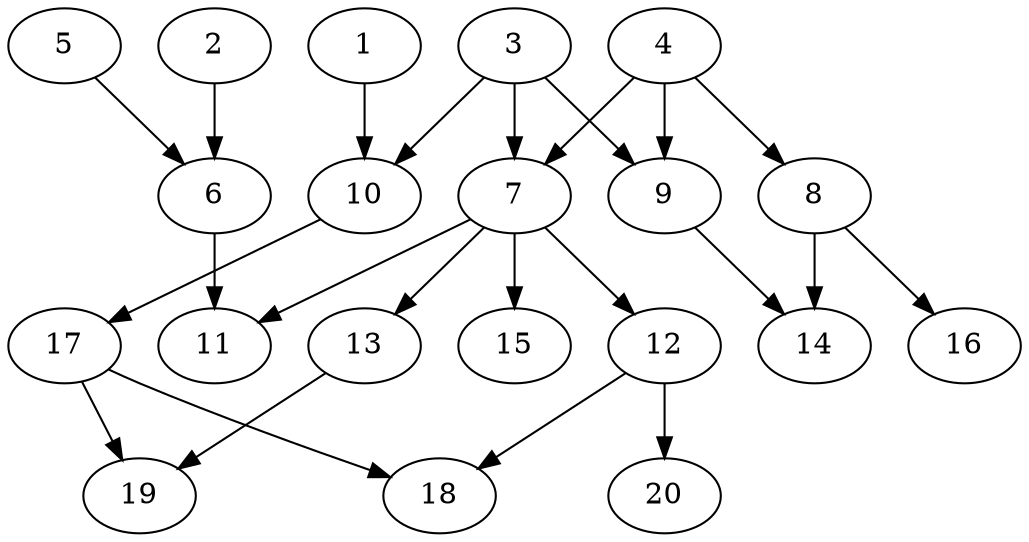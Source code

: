 // DAG automatically generated by daggen at Sat Jul 27 15:38:13 2019
// ./daggen --dot -n 20 --ccr 0.3 --fat 0.6 --regular 0.5 --density 0.4 --mindata 5242880 --maxdata 52428800 
digraph G {
  1 [size="98542933", alpha="0.02", expect_size="29562880"] 
  1 -> 10 [size ="29562880"]
  2 [size="154678613", alpha="0.16", expect_size="46403584"] 
  2 -> 6 [size ="46403584"]
  3 [size="71703893", alpha="0.00", expect_size="21511168"] 
  3 -> 7 [size ="21511168"]
  3 -> 9 [size ="21511168"]
  3 -> 10 [size ="21511168"]
  4 [size="27115520", alpha="0.17", expect_size="8134656"] 
  4 -> 7 [size ="8134656"]
  4 -> 8 [size ="8134656"]
  4 -> 9 [size ="8134656"]
  5 [size="70813013", alpha="0.01", expect_size="21243904"] 
  5 -> 6 [size ="21243904"]
  6 [size="149845333", alpha="0.11", expect_size="44953600"] 
  6 -> 11 [size ="44953600"]
  7 [size="130966187", alpha="0.01", expect_size="39289856"] 
  7 -> 11 [size ="39289856"]
  7 -> 12 [size ="39289856"]
  7 -> 13 [size ="39289856"]
  7 -> 15 [size ="39289856"]
  8 [size="142626133", alpha="0.07", expect_size="42787840"] 
  8 -> 14 [size ="42787840"]
  8 -> 16 [size ="42787840"]
  9 [size="30016853", alpha="0.04", expect_size="9005056"] 
  9 -> 14 [size ="9005056"]
  10 [size="88521387", alpha="0.01", expect_size="26556416"] 
  10 -> 17 [size ="26556416"]
  11 [size="86572373", alpha="0.20", expect_size="25971712"] 
  12 [size="102557013", alpha="0.02", expect_size="30767104"] 
  12 -> 18 [size ="30767104"]
  12 -> 20 [size ="30767104"]
  13 [size="73413973", alpha="0.01", expect_size="22024192"] 
  13 -> 19 [size ="22024192"]
  14 [size="76653227", alpha="0.08", expect_size="22995968"] 
  15 [size="49428480", alpha="0.15", expect_size="14828544"] 
  16 [size="59917653", alpha="0.17", expect_size="17975296"] 
  17 [size="144523947", alpha="0.19", expect_size="43357184"] 
  17 -> 18 [size ="43357184"]
  17 -> 19 [size ="43357184"]
  18 [size="148992000", alpha="0.04", expect_size="44697600"] 
  19 [size="43489280", alpha="0.08", expect_size="13046784"] 
  20 [size="77503147", alpha="0.19", expect_size="23250944"] 
}
